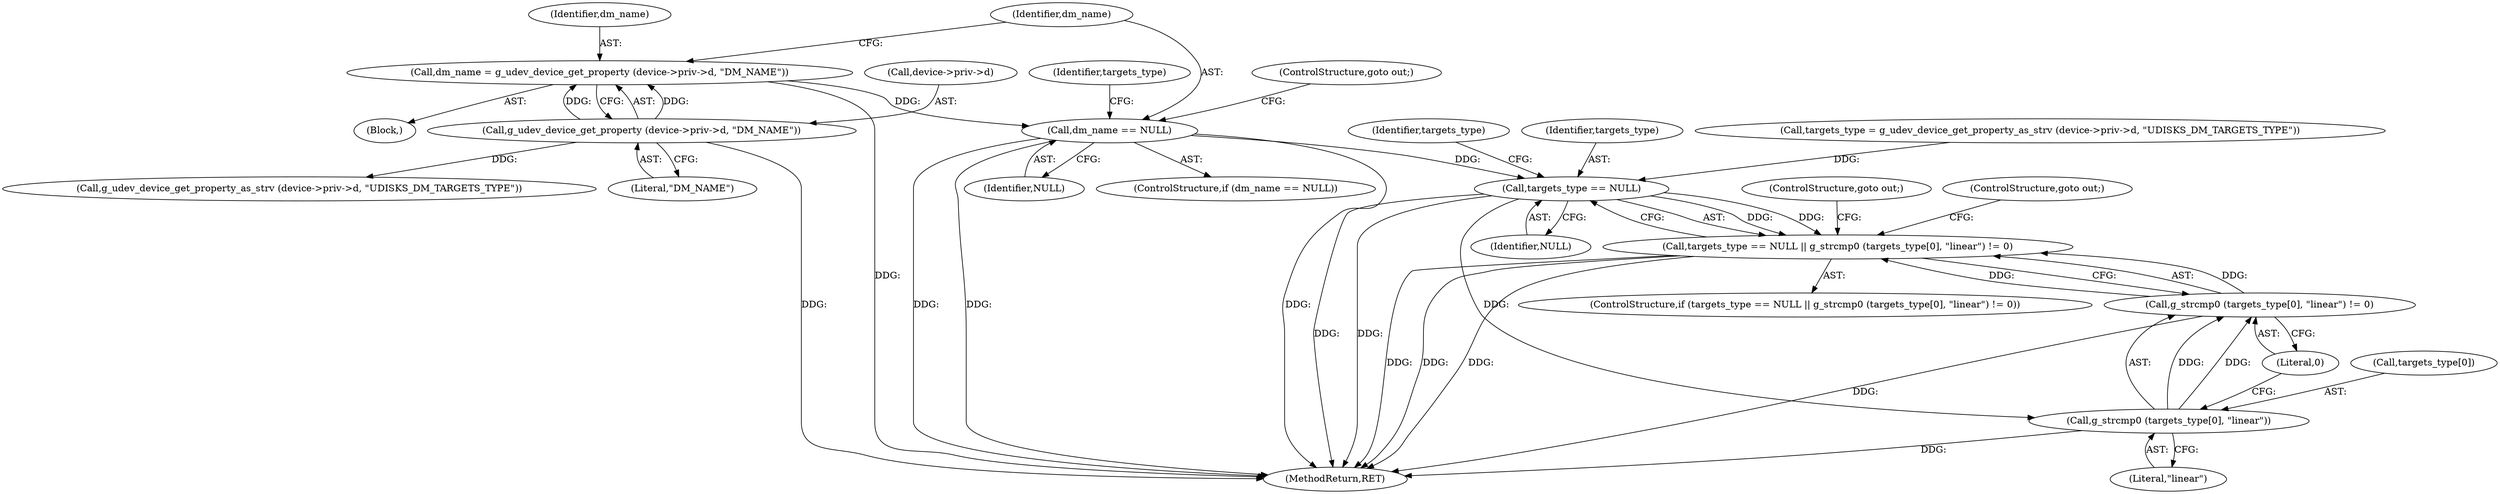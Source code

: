digraph "0_udisks_0fcc7cb3b66f23fac53ae08647aa0007a2bd56c4@pointer" {
"1000127" [label="(Call,dm_name == NULL)"];
"1000117" [label="(Call,dm_name = g_udev_device_get_property (device->priv->d, \"DM_NAME\"))"];
"1000119" [label="(Call,g_udev_device_get_property (device->priv->d, \"DM_NAME\"))"];
"1000142" [label="(Call,targets_type == NULL)"];
"1000141" [label="(Call,targets_type == NULL || g_strcmp0 (targets_type[0], \"linear\") != 0)"];
"1000146" [label="(Call,g_strcmp0 (targets_type[0], \"linear\"))"];
"1000145" [label="(Call,g_strcmp0 (targets_type[0], \"linear\") != 0)"];
"1000127" [label="(Call,dm_name == NULL)"];
"1000151" [label="(Literal,0)"];
"1000144" [label="(Identifier,NULL)"];
"1000148" [label="(Identifier,targets_type)"];
"1000129" [label="(Identifier,NULL)"];
"1000126" [label="(ControlStructure,if (dm_name == NULL))"];
"1000125" [label="(Literal,\"DM_NAME\")"];
"1000142" [label="(Call,targets_type == NULL)"];
"1000152" [label="(ControlStructure,goto out;)"];
"1000117" [label="(Call,dm_name = g_udev_device_get_property (device->priv->d, \"DM_NAME\"))"];
"1000119" [label="(Call,g_udev_device_get_property (device->priv->d, \"DM_NAME\"))"];
"1000133" [label="(Call,g_udev_device_get_property_as_strv (device->priv->d, \"UDISKS_DM_TARGETS_TYPE\"))"];
"1000140" [label="(ControlStructure,if (targets_type == NULL || g_strcmp0 (targets_type[0], \"linear\") != 0))"];
"1000128" [label="(Identifier,dm_name)"];
"1000118" [label="(Identifier,dm_name)"];
"1000203" [label="(MethodReturn,RET)"];
"1000141" [label="(Call,targets_type == NULL || g_strcmp0 (targets_type[0], \"linear\") != 0)"];
"1000104" [label="(Block,)"];
"1000120" [label="(Call,device->priv->d)"];
"1000143" [label="(Identifier,targets_type)"];
"1000150" [label="(Literal,\"linear\")"];
"1000145" [label="(Call,g_strcmp0 (targets_type[0], \"linear\") != 0)"];
"1000147" [label="(Call,targets_type[0])"];
"1000132" [label="(Identifier,targets_type)"];
"1000130" [label="(ControlStructure,goto out;)"];
"1000153" [label="(ControlStructure,goto out;)"];
"1000146" [label="(Call,g_strcmp0 (targets_type[0], \"linear\"))"];
"1000131" [label="(Call,targets_type = g_udev_device_get_property_as_strv (device->priv->d, \"UDISKS_DM_TARGETS_TYPE\"))"];
"1000127" -> "1000126"  [label="AST: "];
"1000127" -> "1000129"  [label="CFG: "];
"1000128" -> "1000127"  [label="AST: "];
"1000129" -> "1000127"  [label="AST: "];
"1000130" -> "1000127"  [label="CFG: "];
"1000132" -> "1000127"  [label="CFG: "];
"1000127" -> "1000203"  [label="DDG: "];
"1000127" -> "1000203"  [label="DDG: "];
"1000127" -> "1000203"  [label="DDG: "];
"1000117" -> "1000127"  [label="DDG: "];
"1000127" -> "1000142"  [label="DDG: "];
"1000117" -> "1000104"  [label="AST: "];
"1000117" -> "1000119"  [label="CFG: "];
"1000118" -> "1000117"  [label="AST: "];
"1000119" -> "1000117"  [label="AST: "];
"1000128" -> "1000117"  [label="CFG: "];
"1000117" -> "1000203"  [label="DDG: "];
"1000119" -> "1000117"  [label="DDG: "];
"1000119" -> "1000117"  [label="DDG: "];
"1000119" -> "1000125"  [label="CFG: "];
"1000120" -> "1000119"  [label="AST: "];
"1000125" -> "1000119"  [label="AST: "];
"1000119" -> "1000203"  [label="DDG: "];
"1000119" -> "1000133"  [label="DDG: "];
"1000142" -> "1000141"  [label="AST: "];
"1000142" -> "1000144"  [label="CFG: "];
"1000143" -> "1000142"  [label="AST: "];
"1000144" -> "1000142"  [label="AST: "];
"1000148" -> "1000142"  [label="CFG: "];
"1000141" -> "1000142"  [label="CFG: "];
"1000142" -> "1000203"  [label="DDG: "];
"1000142" -> "1000203"  [label="DDG: "];
"1000142" -> "1000141"  [label="DDG: "];
"1000142" -> "1000141"  [label="DDG: "];
"1000131" -> "1000142"  [label="DDG: "];
"1000142" -> "1000146"  [label="DDG: "];
"1000141" -> "1000140"  [label="AST: "];
"1000141" -> "1000145"  [label="CFG: "];
"1000145" -> "1000141"  [label="AST: "];
"1000152" -> "1000141"  [label="CFG: "];
"1000153" -> "1000141"  [label="CFG: "];
"1000141" -> "1000203"  [label="DDG: "];
"1000141" -> "1000203"  [label="DDG: "];
"1000141" -> "1000203"  [label="DDG: "];
"1000145" -> "1000141"  [label="DDG: "];
"1000145" -> "1000141"  [label="DDG: "];
"1000146" -> "1000145"  [label="AST: "];
"1000146" -> "1000150"  [label="CFG: "];
"1000147" -> "1000146"  [label="AST: "];
"1000150" -> "1000146"  [label="AST: "];
"1000151" -> "1000146"  [label="CFG: "];
"1000146" -> "1000203"  [label="DDG: "];
"1000146" -> "1000145"  [label="DDG: "];
"1000146" -> "1000145"  [label="DDG: "];
"1000145" -> "1000151"  [label="CFG: "];
"1000151" -> "1000145"  [label="AST: "];
"1000145" -> "1000203"  [label="DDG: "];
}
